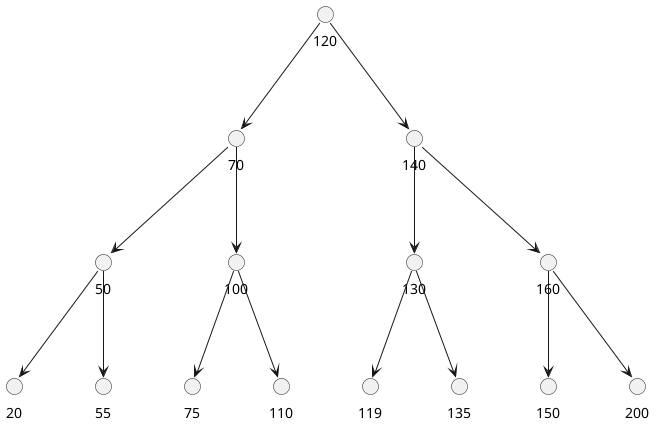 @startuml
top to bottom direction

circle 120
circle 70
circle 140
circle 50
circle 100
circle 130
circle 160
circle 20
circle 55
circle 75
circle 110
circle 119
circle 135
circle 150
circle 200

120 --> 70
120 --> 140
70 --> 50
70 --> 100
140 --> 130
140 --> 160
50 --> 20
50 --> 55
100 --> 75
100 --> 110
130 --> 119
130 --> 135
160 --> 150
160 --> 200





@enduml
